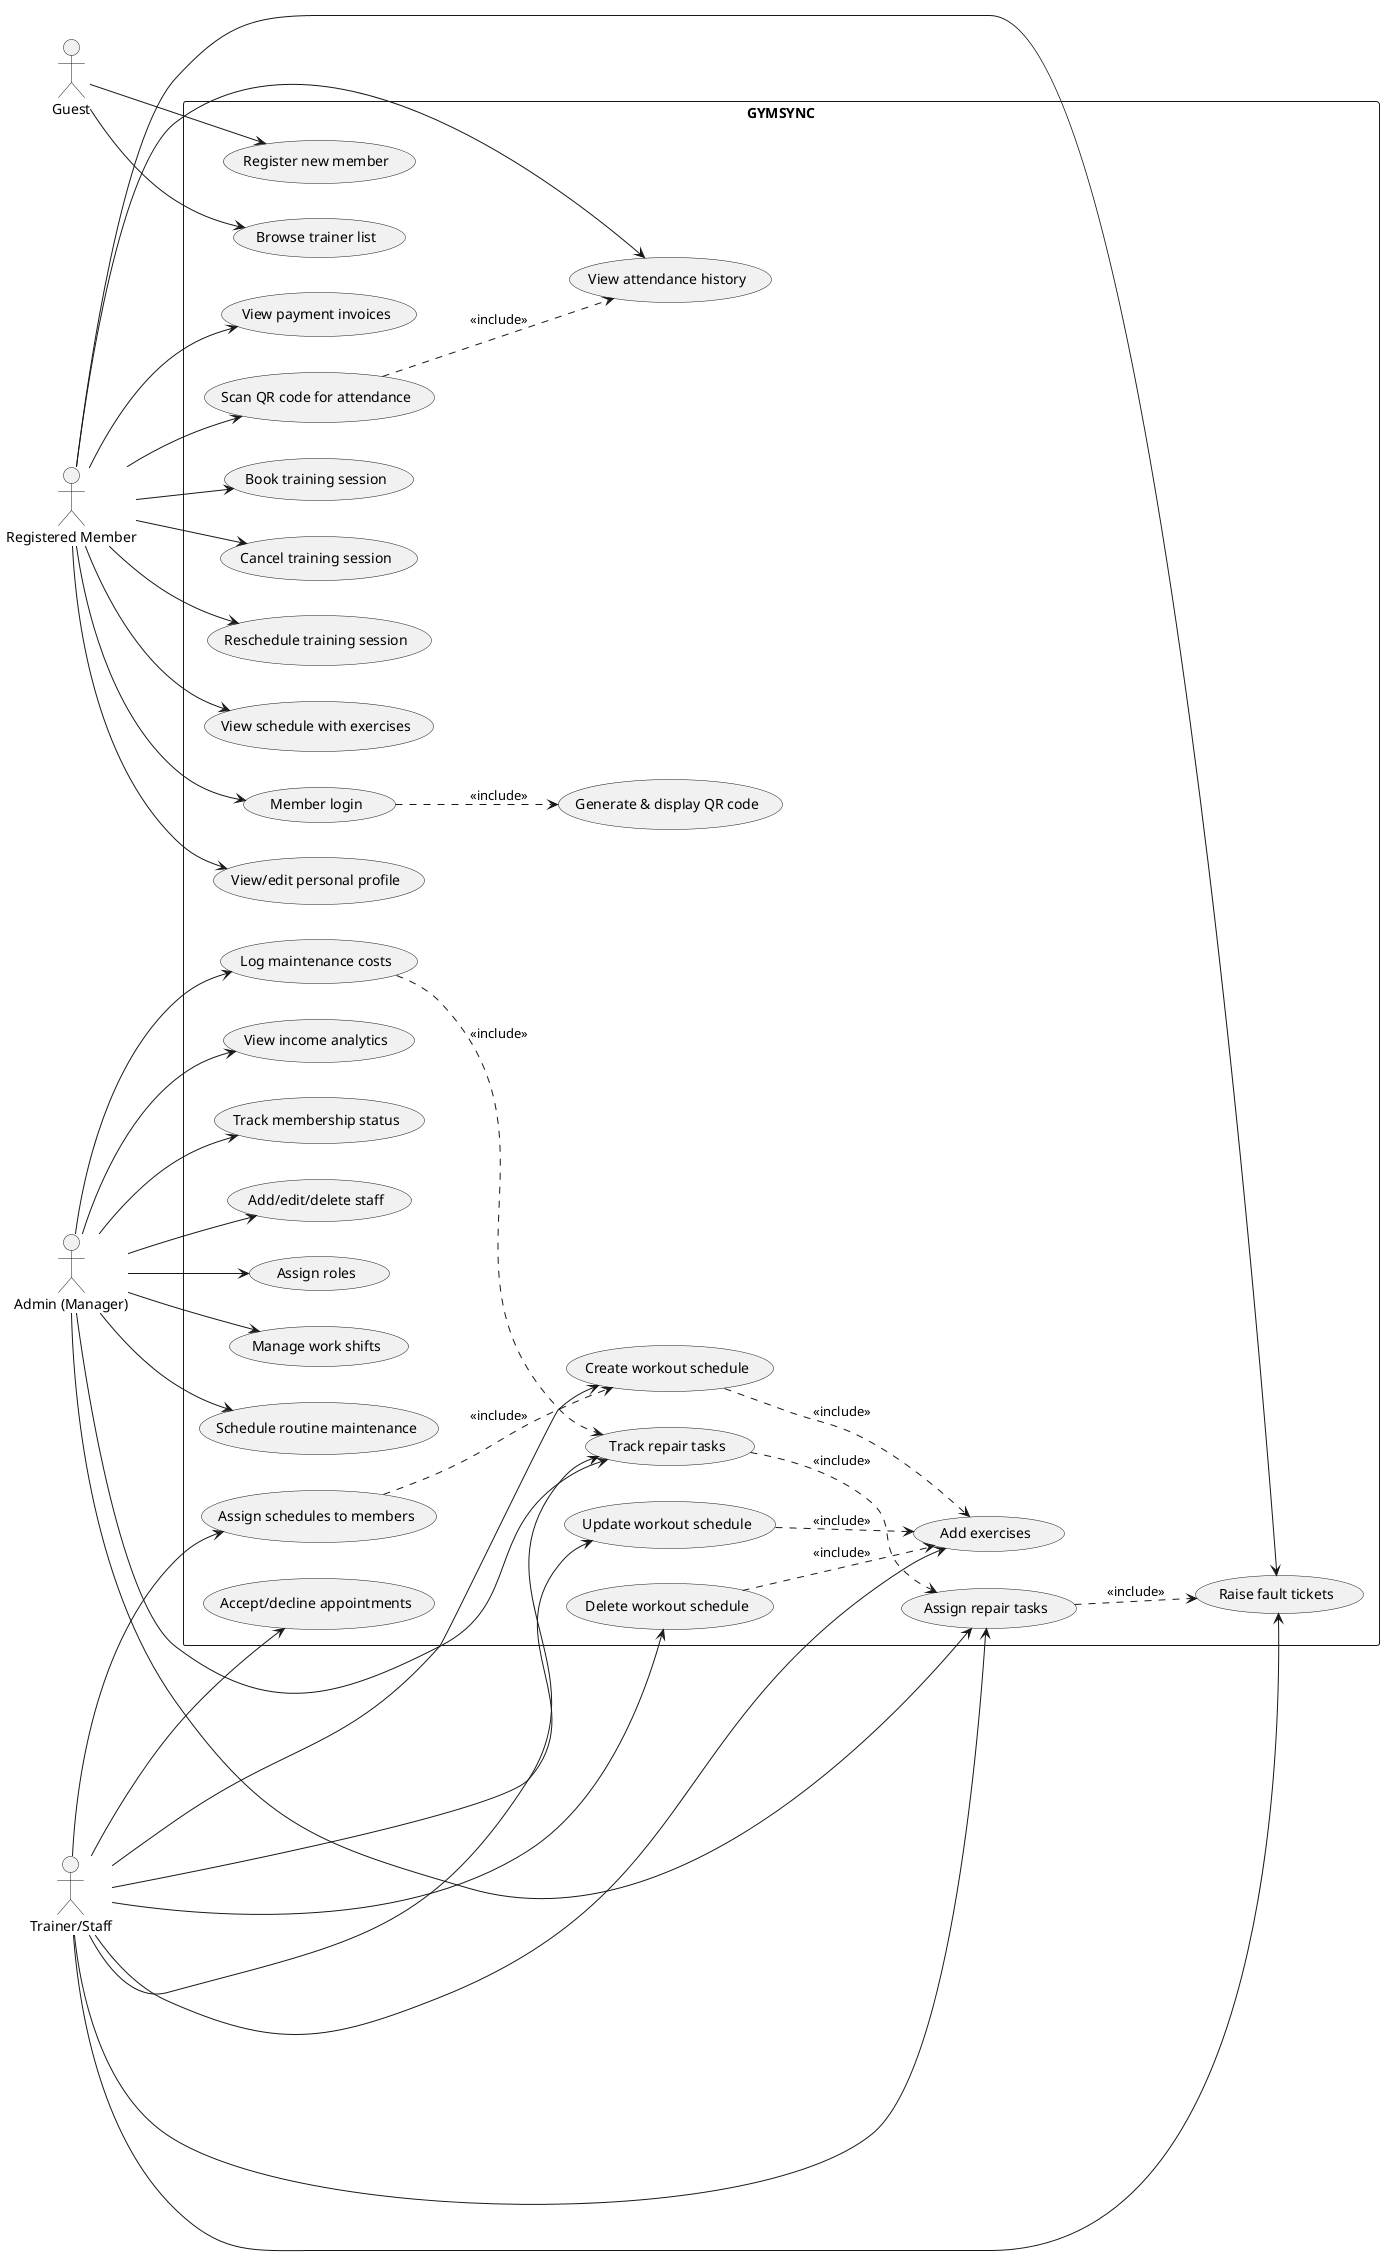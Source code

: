 @startuml GymSync Use Case Diagram

' Set orientation to vertical
left to right direction

' Actors
actor Guest as guest
actor "Registered Member" as member
actor "Admin (Manager)" as admin
actor "Trainer/Staff" as trainer

' System boundary
rectangle "GYMSYNC" {
    ' Membership Management Use Cases
    usecase "Register new member" as UC1
    usecase "Member login" as UC2
    usecase "Generate & display QR code" as UC3
    usecase "View/edit personal profile" as UC4
    usecase "View payment invoices" as UC5
    usecase "Scan QR code for attendance" as UC6
    usecase "View attendance history" as UC7
    usecase "View income analytics" as UC8
    usecase "Track membership status" as UC9

    ' Trainer/Staff Management Use Cases
    usecase "Browse trainer list" as UC10
    usecase "Book training session" as UC11
    usecase "Cancel training session" as UC12
    usecase "Reschedule training session" as UC13
    usecase "Accept/decline appointments" as UC14
    usecase "Add/edit/delete staff" as UC15
    usecase "Assign roles" as UC16
    usecase "Manage work shifts" as UC17

    ' Workout Plans Use Cases
    usecase "Add exercises" as UC18
    usecase "Create workout schedule" as UC19
    usecase "Update workout schedule" as UC20
    usecase "Delete workout schedule" as UC21
    usecase "Assign schedules to members" as UC22
    usecase "View schedule with exercises" as UC23

    ' Equipment Maintenance Use Cases
    usecase "Schedule routine maintenance" as UC24
    usecase "Raise fault tickets" as UC25
    usecase "Assign repair tasks" as UC26
    usecase "Track repair tasks" as UC27
    usecase "Log maintenance costs" as UC28
}

' Relationships
guest --> UC1
guest --> UC10

member --> UC2
member --> UC4
member --> UC5
member --> UC6
member --> UC7
member --> UC11
member --> UC12
member --> UC13
member --> UC23
member --> UC25

admin --> UC8
admin --> UC9
admin --> UC15
admin --> UC16
admin --> UC17
admin --> UC24
admin --> UC26
admin --> UC27
admin --> UC28

trainer --> UC14
trainer --> UC18
trainer --> UC19
trainer --> UC20
trainer --> UC21
trainer --> UC22
trainer --> UC25
trainer --> UC26
trainer --> UC27

' Include relationships
UC2 ..> UC3 : <<include>>
UC6 ..> UC7 : <<include>>
UC19 ..> UC18 : <<include>>
UC20 ..> UC18 : <<include>>
UC21 ..> UC18 : <<include>>
UC22 ..> UC19 : <<include>>
UC26 ..> UC25 : <<include>>
UC27 ..> UC26 : <<include>>
UC28 ..> UC27 : <<include>>

@enduml